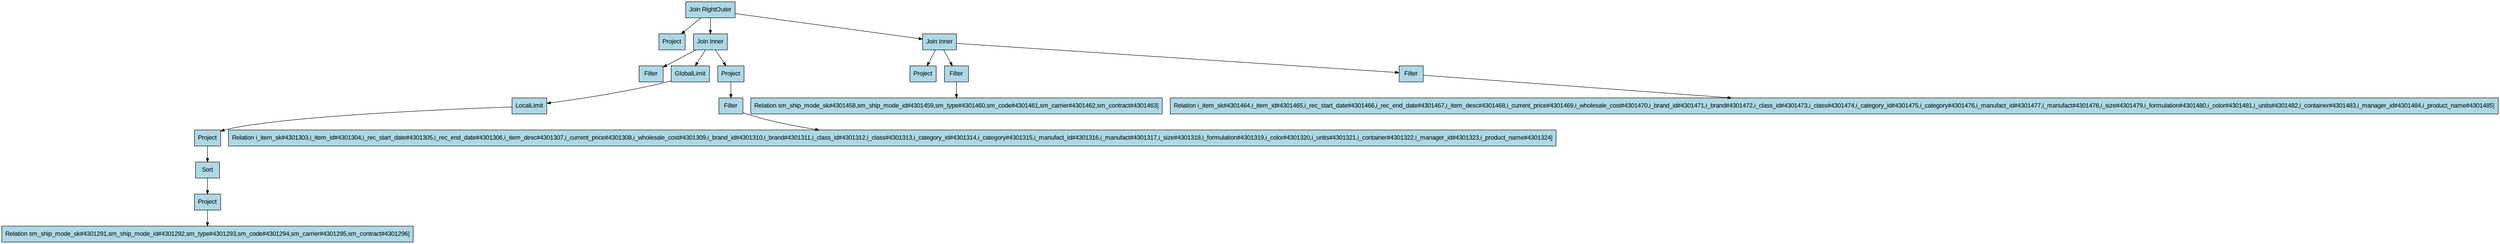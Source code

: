 digraph SparkQueryPlan {
  rankdir=TB;
  node [shape=box, style=filled, fillcolor=lightblue, fontname="Arial"];
  edge [arrowsize=0.8];
  node_0 [label="Join RightOuter"];
  node_1 [label="Project"];
  node_2 [label="Join Inner"];
  node_3 [label="Filter"];
  node_4 [label="GlobalLimit"];
  node_5 [label="LocalLimit"];
  node_6 [label="Project"];
  node_7 [label="Sort"];
  node_8 [label="Project"];
  node_9 [label="Relation sm_ship_mode_sk#4301291,sm_ship_mode_id#4301292,sm_type#4301293,sm_code#4301294,sm_carrier#4301295,sm_contract#4301296]"];
  node_10 [label="Project"];
  node_11 [label="Filter"];
  node_12 [label="Relation i_item_sk#4301303,i_item_id#4301304,i_rec_start_date#4301305,i_rec_end_date#4301306,i_item_desc#4301307,i_current_price#4301308,i_wholesale_cost#4301309,i_brand_id#4301310,i_brand#4301311,i_class_id#4301312,i_class#4301313,i_category_id#4301314,i_category#4301315,i_manufact_id#4301316,i_manufact#4301317,i_size#4301318,i_formulation#4301319,i_color#4301320,i_units#4301321,i_container#4301322,i_manager_id#4301323,i_product_name#4301324]"];
  node_13 [label="Join Inner"];
  node_14 [label="Project"];
  node_15 [label="Filter"];
  node_16 [label="Relation sm_ship_mode_sk#4301458,sm_ship_mode_id#4301459,sm_type#4301460,sm_code#4301461,sm_carrier#4301462,sm_contract#4301463]"];
  node_17 [label="Filter"];
  node_18 [label="Relation i_item_sk#4301464,i_item_id#4301465,i_rec_start_date#4301466,i_rec_end_date#4301467,i_item_desc#4301468,i_current_price#4301469,i_wholesale_cost#4301470,i_brand_id#4301471,i_brand#4301472,i_class_id#4301473,i_class#4301474,i_category_id#4301475,i_category#4301476,i_manufact_id#4301477,i_manufact#4301478,i_size#4301479,i_formulation#4301480,i_color#4301481,i_units#4301482,i_container#4301483,i_manager_id#4301484,i_product_name#4301485]"];
  node_0 -> node_1;
  node_0 -> node_2;
  node_2 -> node_3;
  node_2 -> node_4;
  node_4 -> node_5;
  node_5 -> node_6;
  node_6 -> node_7;
  node_7 -> node_8;
  node_8 -> node_9;
  node_2 -> node_10;
  node_10 -> node_11;
  node_11 -> node_12;
  node_0 -> node_13;
  node_13 -> node_14;
  node_13 -> node_15;
  node_15 -> node_16;
  node_13 -> node_17;
  node_17 -> node_18;
}
